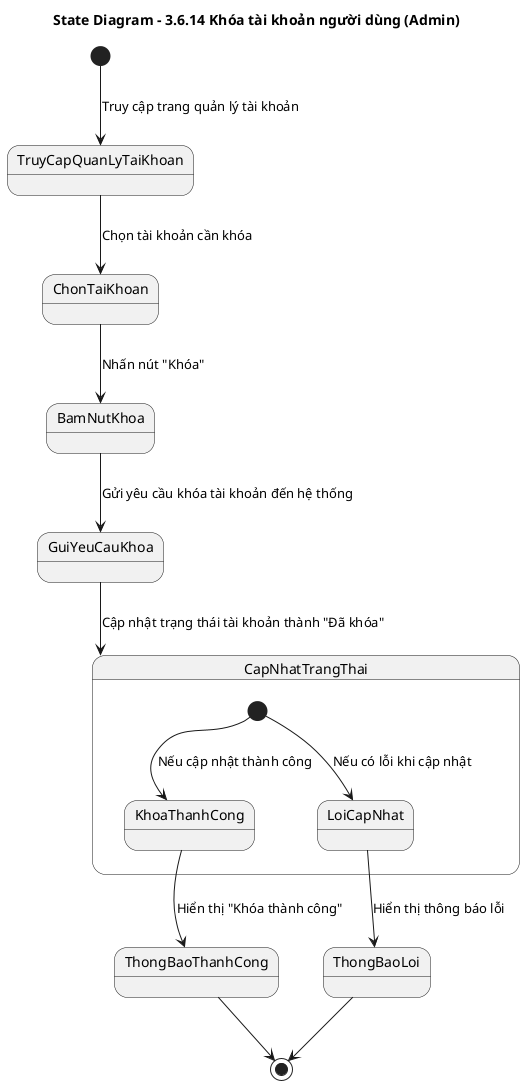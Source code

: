 @startuml
title State Diagram – 3.6.14 Khóa tài khoản người dùng (Admin)

[*] --> TruyCapQuanLyTaiKhoan : Truy cập trang quản lý tài khoản

TruyCapQuanLyTaiKhoan --> ChonTaiKhoan : Chọn tài khoản cần khóa

ChonTaiKhoan --> BamNutKhoa : Nhấn nút "Khóa"

BamNutKhoa --> GuiYeuCauKhoa : Gửi yêu cầu khóa tài khoản đến hệ thống

GuiYeuCauKhoa --> CapNhatTrangThai : Cập nhật trạng thái tài khoản thành "Đã khóa"

state CapNhatTrangThai {
  [*] --> KhoaThanhCong : Nếu cập nhật thành công
  [*] --> LoiCapNhat : Nếu có lỗi khi cập nhật
}

KhoaThanhCong --> ThongBaoThanhCong : Hiển thị "Khóa thành công"
ThongBaoThanhCong --> [*]

LoiCapNhat --> ThongBaoLoi : Hiển thị thông báo lỗi
ThongBaoLoi --> [*]

@enduml
